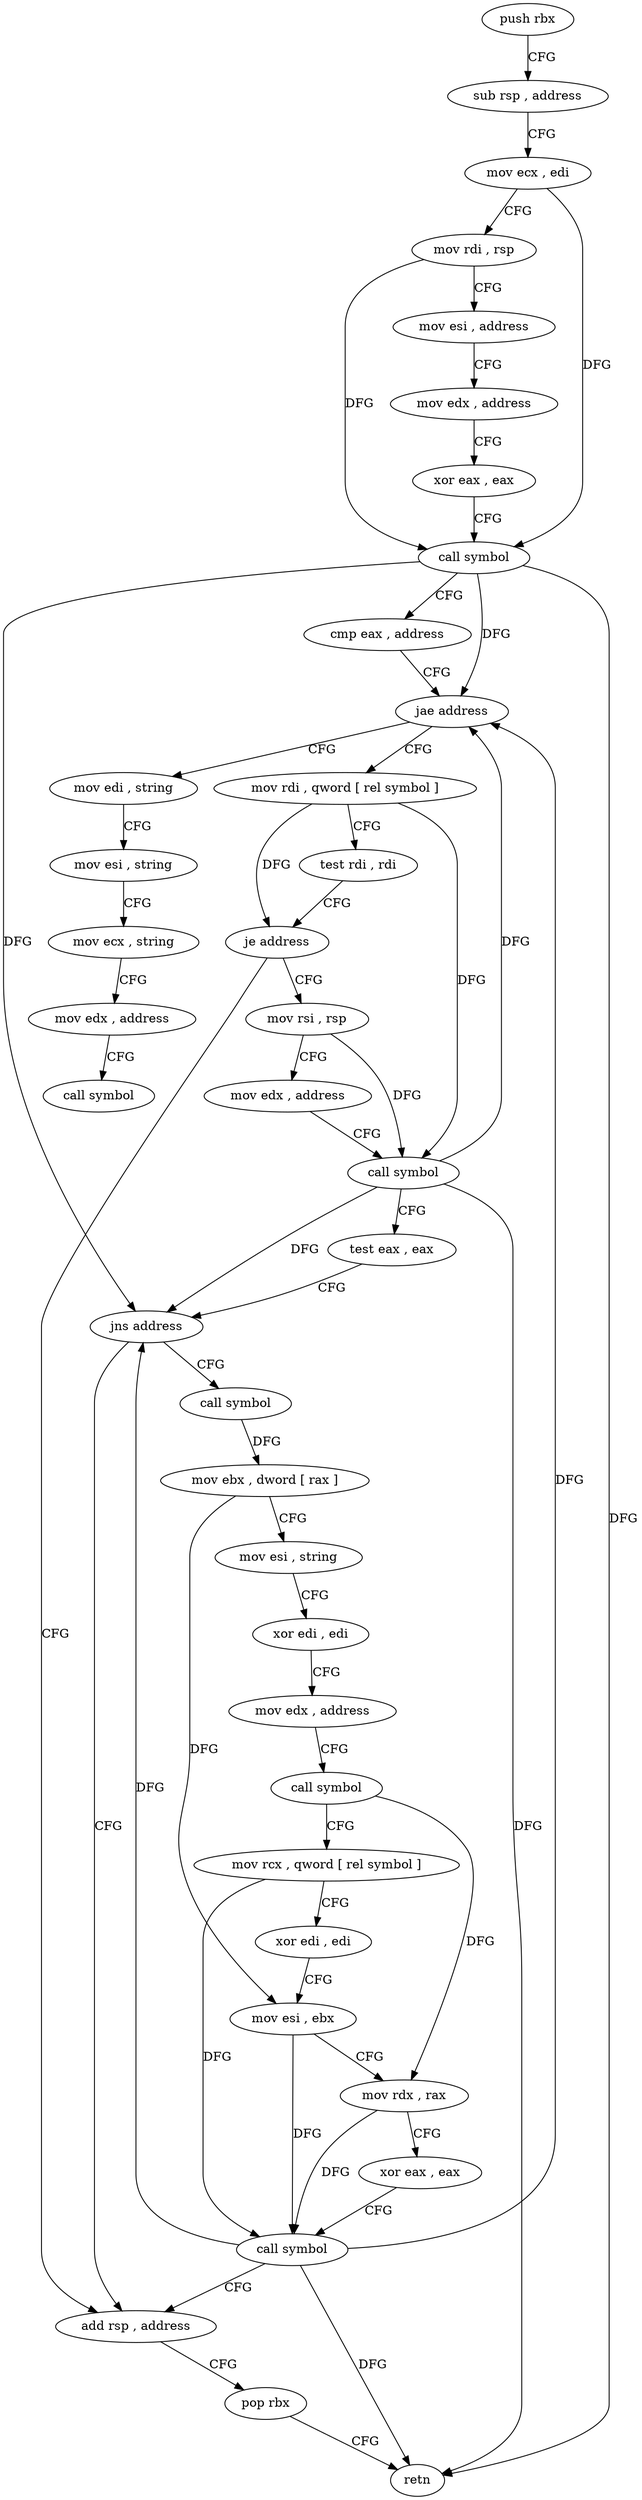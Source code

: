 digraph "func" {
"4211136" [label = "push rbx" ]
"4211137" [label = "sub rsp , address" ]
"4211141" [label = "mov ecx , edi" ]
"4211143" [label = "mov rdi , rsp" ]
"4211146" [label = "mov esi , address" ]
"4211151" [label = "mov edx , address" ]
"4211156" [label = "xor eax , eax" ]
"4211158" [label = "call symbol" ]
"4211163" [label = "cmp eax , address" ]
"4211166" [label = "jae address" ]
"4211248" [label = "mov edi , string" ]
"4211168" [label = "mov rdi , qword [ rel symbol ]" ]
"4211253" [label = "mov esi , string" ]
"4211258" [label = "mov ecx , string" ]
"4211263" [label = "mov edx , address" ]
"4211268" [label = "call symbol" ]
"4211175" [label = "test rdi , rdi" ]
"4211178" [label = "je address" ]
"4211242" [label = "add rsp , address" ]
"4211180" [label = "mov rsi , rsp" ]
"4211246" [label = "pop rbx" ]
"4211247" [label = "retn" ]
"4211183" [label = "mov edx , address" ]
"4211188" [label = "call symbol" ]
"4211193" [label = "test eax , eax" ]
"4211195" [label = "jns address" ]
"4211197" [label = "call symbol" ]
"4211202" [label = "mov ebx , dword [ rax ]" ]
"4211204" [label = "mov esi , string" ]
"4211209" [label = "xor edi , edi" ]
"4211211" [label = "mov edx , address" ]
"4211216" [label = "call symbol" ]
"4211221" [label = "mov rcx , qword [ rel symbol ]" ]
"4211228" [label = "xor edi , edi" ]
"4211230" [label = "mov esi , ebx" ]
"4211232" [label = "mov rdx , rax" ]
"4211235" [label = "xor eax , eax" ]
"4211237" [label = "call symbol" ]
"4211136" -> "4211137" [ label = "CFG" ]
"4211137" -> "4211141" [ label = "CFG" ]
"4211141" -> "4211143" [ label = "CFG" ]
"4211141" -> "4211158" [ label = "DFG" ]
"4211143" -> "4211146" [ label = "CFG" ]
"4211143" -> "4211158" [ label = "DFG" ]
"4211146" -> "4211151" [ label = "CFG" ]
"4211151" -> "4211156" [ label = "CFG" ]
"4211156" -> "4211158" [ label = "CFG" ]
"4211158" -> "4211163" [ label = "CFG" ]
"4211158" -> "4211166" [ label = "DFG" ]
"4211158" -> "4211247" [ label = "DFG" ]
"4211158" -> "4211195" [ label = "DFG" ]
"4211163" -> "4211166" [ label = "CFG" ]
"4211166" -> "4211248" [ label = "CFG" ]
"4211166" -> "4211168" [ label = "CFG" ]
"4211248" -> "4211253" [ label = "CFG" ]
"4211168" -> "4211175" [ label = "CFG" ]
"4211168" -> "4211178" [ label = "DFG" ]
"4211168" -> "4211188" [ label = "DFG" ]
"4211253" -> "4211258" [ label = "CFG" ]
"4211258" -> "4211263" [ label = "CFG" ]
"4211263" -> "4211268" [ label = "CFG" ]
"4211175" -> "4211178" [ label = "CFG" ]
"4211178" -> "4211242" [ label = "CFG" ]
"4211178" -> "4211180" [ label = "CFG" ]
"4211242" -> "4211246" [ label = "CFG" ]
"4211180" -> "4211183" [ label = "CFG" ]
"4211180" -> "4211188" [ label = "DFG" ]
"4211246" -> "4211247" [ label = "CFG" ]
"4211183" -> "4211188" [ label = "CFG" ]
"4211188" -> "4211193" [ label = "CFG" ]
"4211188" -> "4211166" [ label = "DFG" ]
"4211188" -> "4211247" [ label = "DFG" ]
"4211188" -> "4211195" [ label = "DFG" ]
"4211193" -> "4211195" [ label = "CFG" ]
"4211195" -> "4211242" [ label = "CFG" ]
"4211195" -> "4211197" [ label = "CFG" ]
"4211197" -> "4211202" [ label = "DFG" ]
"4211202" -> "4211204" [ label = "CFG" ]
"4211202" -> "4211230" [ label = "DFG" ]
"4211204" -> "4211209" [ label = "CFG" ]
"4211209" -> "4211211" [ label = "CFG" ]
"4211211" -> "4211216" [ label = "CFG" ]
"4211216" -> "4211221" [ label = "CFG" ]
"4211216" -> "4211232" [ label = "DFG" ]
"4211221" -> "4211228" [ label = "CFG" ]
"4211221" -> "4211237" [ label = "DFG" ]
"4211228" -> "4211230" [ label = "CFG" ]
"4211230" -> "4211232" [ label = "CFG" ]
"4211230" -> "4211237" [ label = "DFG" ]
"4211232" -> "4211235" [ label = "CFG" ]
"4211232" -> "4211237" [ label = "DFG" ]
"4211235" -> "4211237" [ label = "CFG" ]
"4211237" -> "4211242" [ label = "CFG" ]
"4211237" -> "4211166" [ label = "DFG" ]
"4211237" -> "4211195" [ label = "DFG" ]
"4211237" -> "4211247" [ label = "DFG" ]
}

